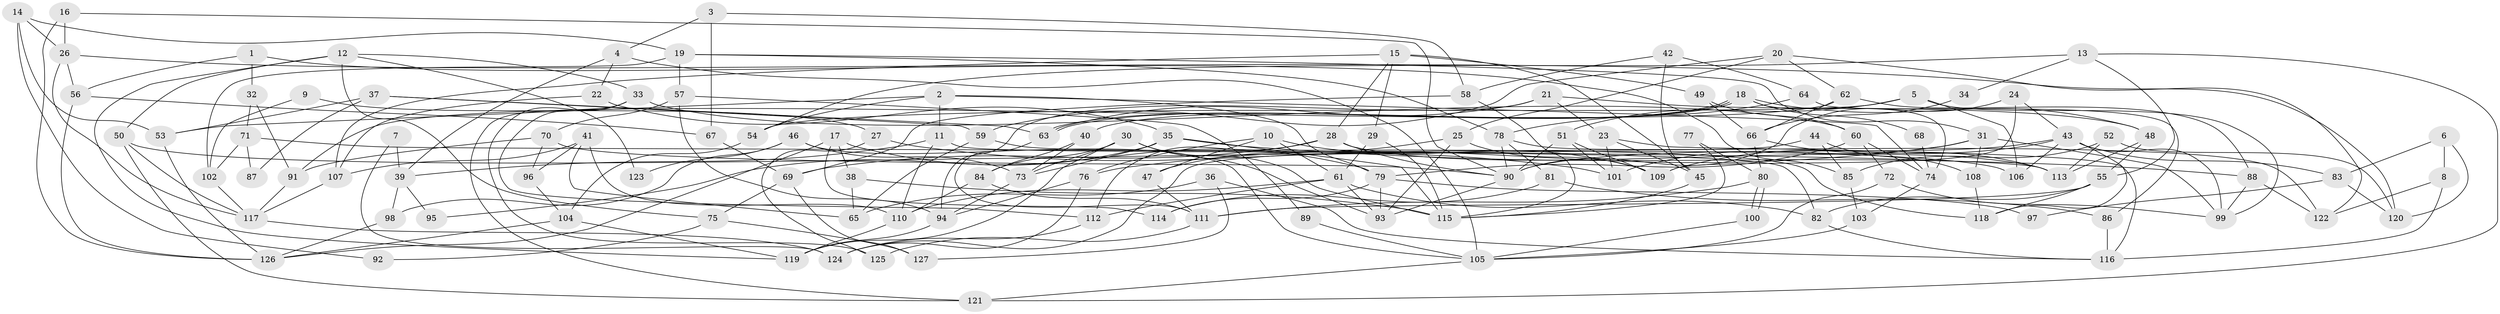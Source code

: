 // Generated by graph-tools (version 1.1) at 2025/11/02/27/25 16:11:17]
// undirected, 127 vertices, 254 edges
graph export_dot {
graph [start="1"]
  node [color=gray90,style=filled];
  1;
  2;
  3;
  4;
  5;
  6;
  7;
  8;
  9;
  10;
  11;
  12;
  13;
  14;
  15;
  16;
  17;
  18;
  19;
  20;
  21;
  22;
  23;
  24;
  25;
  26;
  27;
  28;
  29;
  30;
  31;
  32;
  33;
  34;
  35;
  36;
  37;
  38;
  39;
  40;
  41;
  42;
  43;
  44;
  45;
  46;
  47;
  48;
  49;
  50;
  51;
  52;
  53;
  54;
  55;
  56;
  57;
  58;
  59;
  60;
  61;
  62;
  63;
  64;
  65;
  66;
  67;
  68;
  69;
  70;
  71;
  72;
  73;
  74;
  75;
  76;
  77;
  78;
  79;
  80;
  81;
  82;
  83;
  84;
  85;
  86;
  87;
  88;
  89;
  90;
  91;
  92;
  93;
  94;
  95;
  96;
  97;
  98;
  99;
  100;
  101;
  102;
  103;
  104;
  105;
  106;
  107;
  108;
  109;
  110;
  111;
  112;
  113;
  114;
  115;
  116;
  117;
  118;
  119;
  120;
  121;
  122;
  123;
  124;
  125;
  126;
  127;
  1 -- 32;
  1 -- 85;
  1 -- 56;
  2 -- 11;
  2 -- 54;
  2 -- 53;
  2 -- 74;
  2 -- 79;
  3 -- 58;
  3 -- 4;
  3 -- 67;
  4 -- 105;
  4 -- 22;
  4 -- 39;
  5 -- 106;
  5 -- 54;
  5 -- 51;
  5 -- 99;
  6 -- 120;
  6 -- 8;
  6 -- 83;
  7 -- 39;
  7 -- 124;
  8 -- 122;
  8 -- 116;
  9 -- 27;
  9 -- 102;
  10 -- 76;
  10 -- 109;
  10 -- 47;
  10 -- 61;
  11 -- 82;
  11 -- 110;
  11 -- 39;
  12 -- 50;
  12 -- 119;
  12 -- 33;
  12 -- 75;
  12 -- 123;
  13 -- 121;
  13 -- 55;
  13 -- 34;
  13 -- 54;
  14 -- 19;
  14 -- 53;
  14 -- 26;
  14 -- 92;
  15 -- 28;
  15 -- 45;
  15 -- 29;
  15 -- 49;
  15 -- 107;
  16 -- 90;
  16 -- 26;
  16 -- 126;
  17 -- 79;
  17 -- 126;
  17 -- 38;
  17 -- 114;
  18 -- 63;
  18 -- 63;
  18 -- 48;
  18 -- 40;
  18 -- 68;
  18 -- 74;
  19 -- 78;
  19 -- 57;
  19 -- 31;
  19 -- 102;
  20 -- 25;
  20 -- 59;
  20 -- 62;
  20 -- 122;
  21 -- 63;
  21 -- 94;
  21 -- 23;
  21 -- 48;
  22 -- 107;
  22 -- 35;
  23 -- 101;
  23 -- 45;
  23 -- 116;
  24 -- 90;
  24 -- 109;
  24 -- 43;
  25 -- 109;
  25 -- 93;
  25 -- 47;
  26 -- 117;
  26 -- 56;
  26 -- 120;
  27 -- 125;
  27 -- 101;
  28 -- 90;
  28 -- 112;
  28 -- 69;
  28 -- 113;
  29 -- 61;
  29 -- 115;
  30 -- 93;
  30 -- 115;
  30 -- 73;
  30 -- 84;
  30 -- 119;
  31 -- 99;
  31 -- 76;
  31 -- 101;
  31 -- 108;
  32 -- 71;
  32 -- 91;
  33 -- 60;
  33 -- 112;
  33 -- 121;
  33 -- 125;
  34 -- 66;
  35 -- 88;
  35 -- 115;
  35 -- 73;
  35 -- 95;
  36 -- 127;
  36 -- 116;
  36 -- 65;
  37 -- 63;
  37 -- 53;
  37 -- 59;
  37 -- 87;
  38 -- 65;
  38 -- 115;
  39 -- 95;
  39 -- 98;
  40 -- 73;
  40 -- 84;
  41 -- 65;
  41 -- 110;
  41 -- 96;
  41 -- 107;
  42 -- 45;
  42 -- 58;
  42 -- 64;
  43 -- 99;
  43 -- 83;
  43 -- 90;
  43 -- 106;
  43 -- 109;
  43 -- 118;
  44 -- 124;
  44 -- 108;
  44 -- 85;
  45 -- 115;
  46 -- 73;
  46 -- 98;
  46 -- 105;
  46 -- 123;
  47 -- 111;
  48 -- 55;
  48 -- 113;
  49 -- 66;
  49 -- 60;
  50 -- 121;
  50 -- 117;
  50 -- 106;
  51 -- 90;
  51 -- 101;
  51 -- 109;
  52 -- 120;
  52 -- 113;
  52 -- 85;
  53 -- 126;
  54 -- 104;
  55 -- 111;
  55 -- 82;
  55 -- 118;
  56 -- 67;
  56 -- 126;
  57 -- 70;
  57 -- 94;
  57 -- 89;
  58 -- 69;
  58 -- 115;
  59 -- 118;
  59 -- 65;
  60 -- 74;
  60 -- 72;
  60 -- 79;
  61 -- 112;
  61 -- 82;
  61 -- 93;
  61 -- 110;
  62 -- 66;
  62 -- 88;
  62 -- 91;
  63 -- 111;
  64 -- 78;
  64 -- 86;
  66 -- 113;
  66 -- 80;
  67 -- 69;
  68 -- 74;
  69 -- 75;
  69 -- 127;
  70 -- 90;
  70 -- 96;
  70 -- 91;
  71 -- 113;
  71 -- 102;
  71 -- 87;
  72 -- 105;
  72 -- 99;
  73 -- 94;
  74 -- 103;
  75 -- 92;
  75 -- 127;
  76 -- 94;
  76 -- 124;
  77 -- 115;
  77 -- 80;
  78 -- 122;
  78 -- 90;
  78 -- 81;
  79 -- 93;
  79 -- 97;
  79 -- 114;
  80 -- 100;
  80 -- 100;
  80 -- 111;
  81 -- 114;
  81 -- 86;
  82 -- 116;
  83 -- 97;
  83 -- 120;
  84 -- 110;
  84 -- 111;
  85 -- 103;
  86 -- 116;
  88 -- 99;
  88 -- 122;
  89 -- 105;
  90 -- 93;
  91 -- 117;
  94 -- 119;
  96 -- 104;
  98 -- 126;
  100 -- 105;
  102 -- 117;
  103 -- 105;
  104 -- 126;
  104 -- 119;
  105 -- 121;
  107 -- 117;
  108 -- 118;
  110 -- 119;
  111 -- 125;
  112 -- 124;
  117 -- 124;
}
